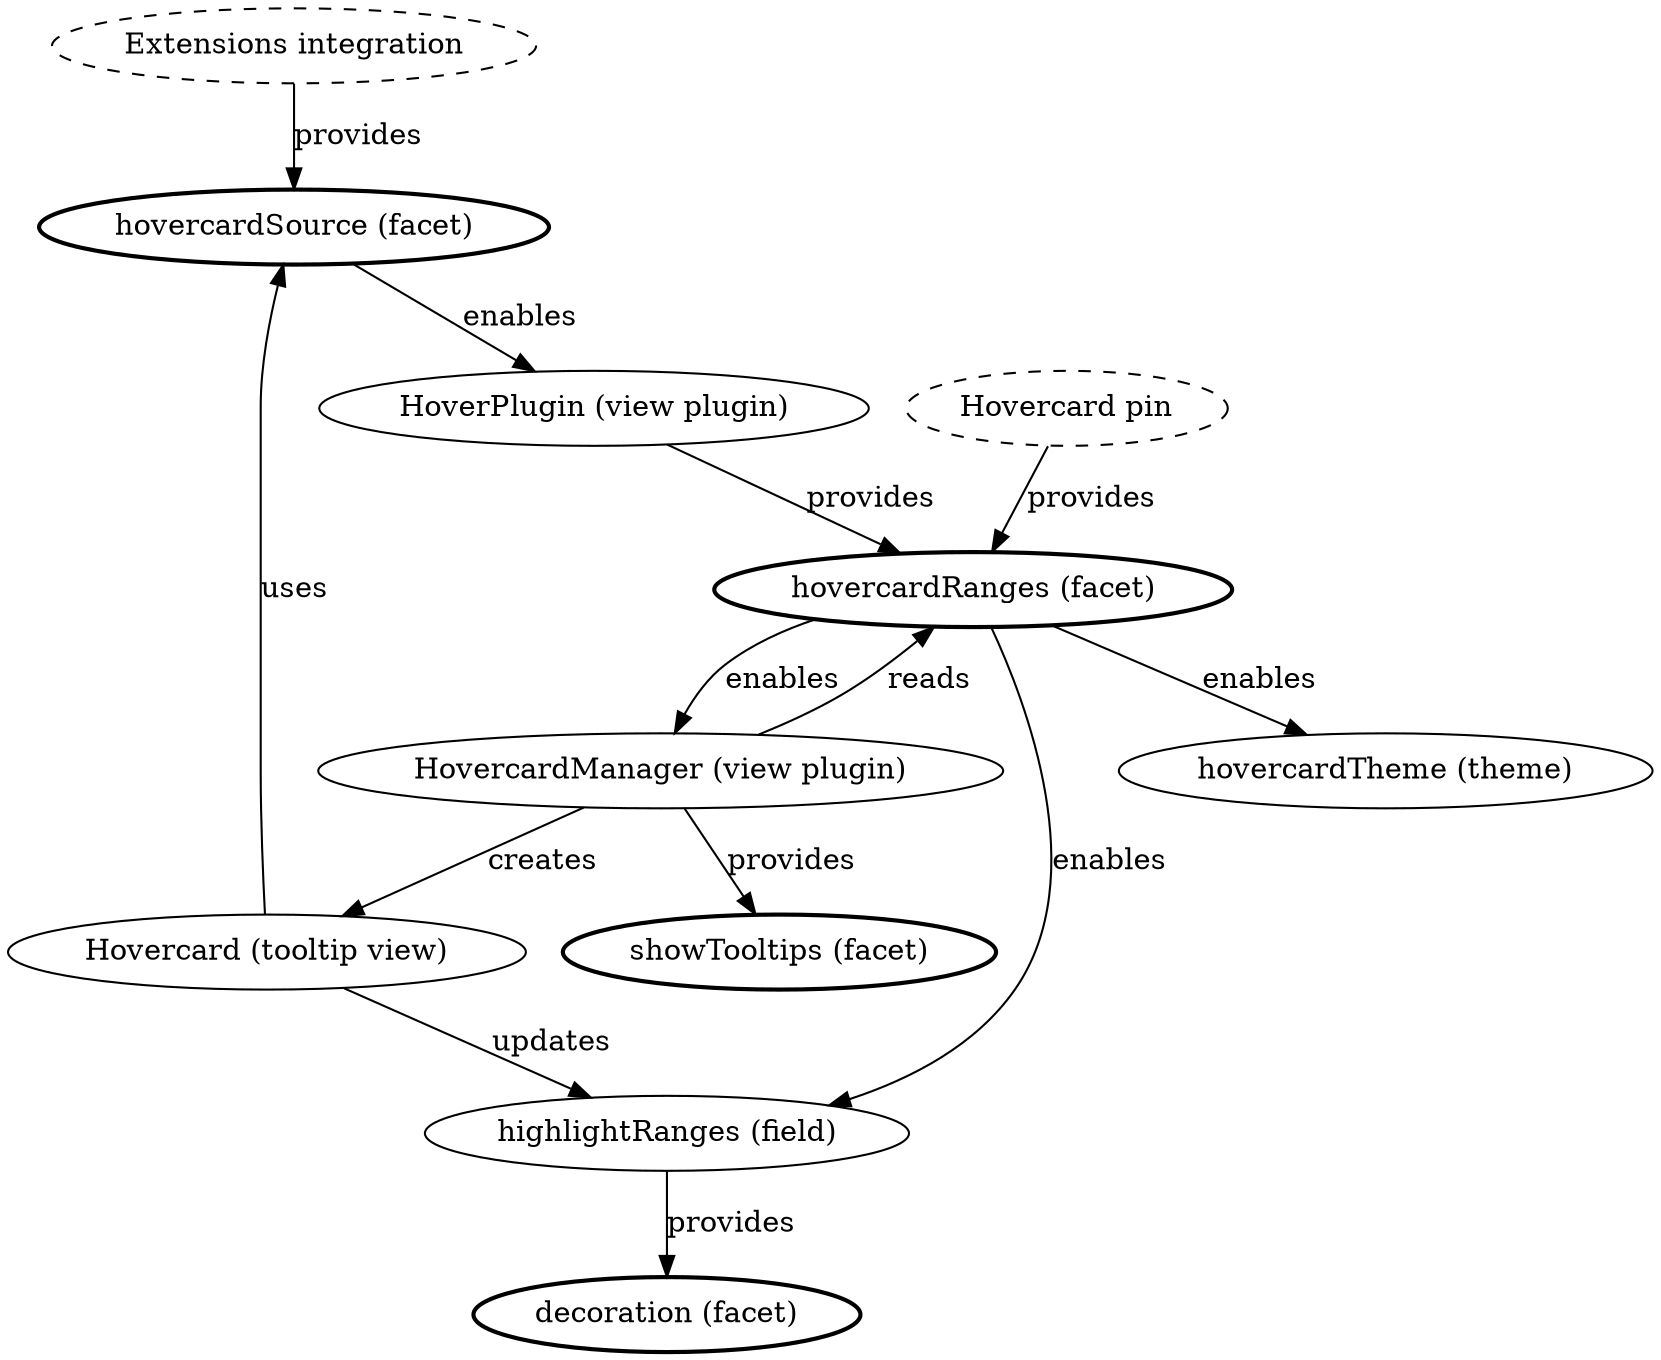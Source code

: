 digraph {
    extension [label="Extensions integration" style=dashed];
    pin [label="Hovercard pin" style=dashed];

    hs [label="hovercardSource (facet)" style=bold];
    hp [label="HoverPlugin (view plugin)"];
    hr [label="hovercardRanges (facet)" style=bold];
    ht [label="hovercardTheme (theme)"];
    hm [label="HovercardManager (view plugin)"];
    hir [label="highlightRanges (field)"];
    t [label="showTooltips (facet)", style=bold];
    hc [label="Hovercard (tooltip view)"]
    d [label="decoration (facet)" style=bold]

    pin -> hr [label=provides];
    extension -> hs [label=provides];
    hs -> hp [label=enables];
    hp -> hr [label=provides];
    hr -> ht [label=enables];
    hr -> hm [label=enables];
    hr -> hir [label=enables];
    hm -> t [label="provides"];
    hm -> hc [label="creates"];
    hc -> hs [label="uses"];
    hir -> d [label="provides"];
    hc -> hir [label="updates"];
    hm -> hr [label="reads"];
}
